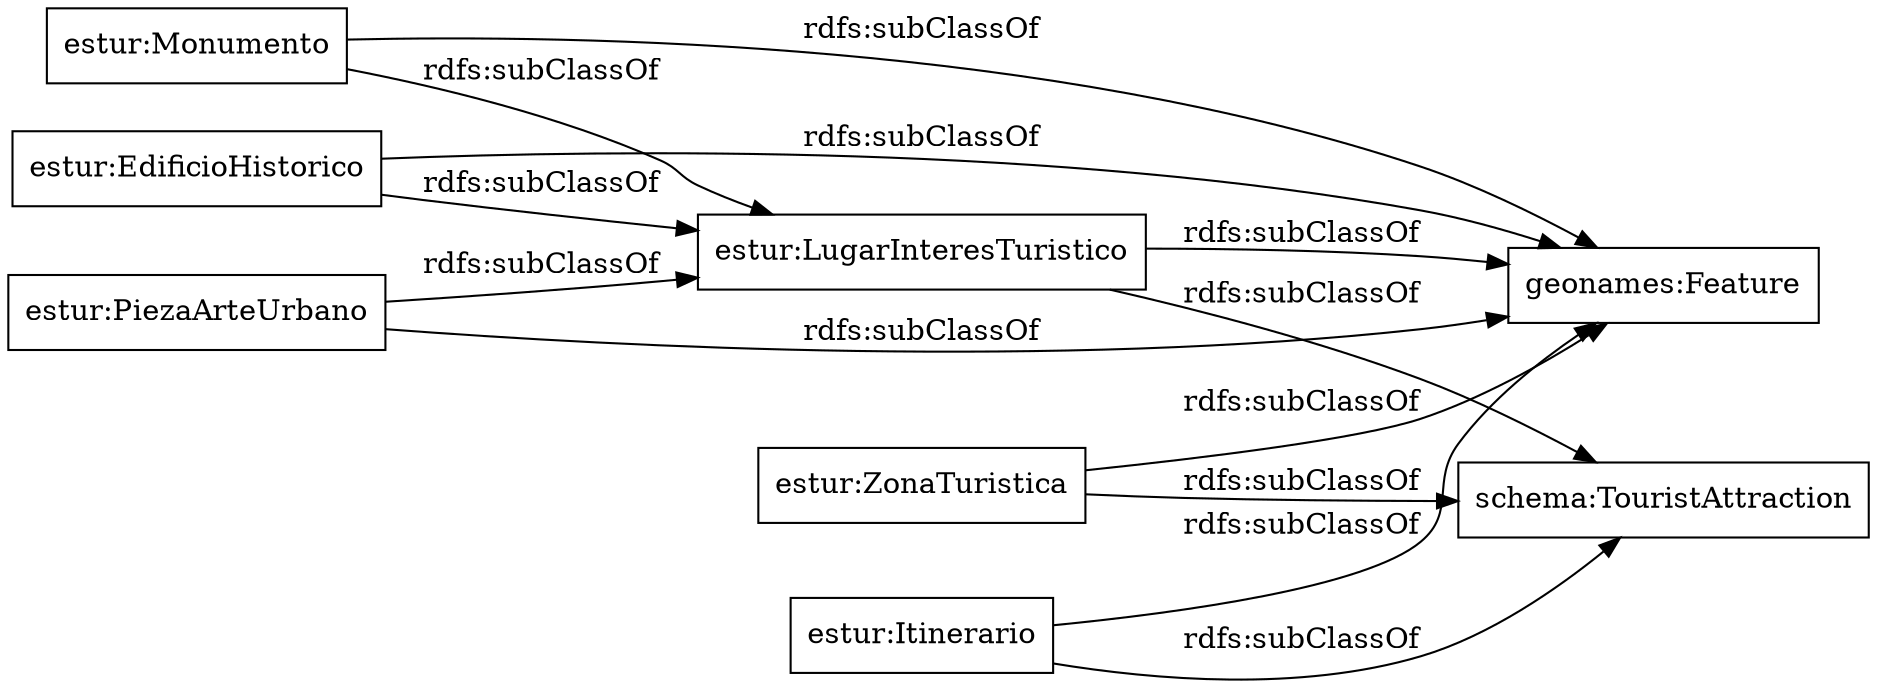 digraph ar2dtool_diagram { 
rankdir=LR;
size="1000"
node [shape = rectangle, color="black"]; "estur:LugarInteresTuristico" "estur:Itinerario" "estur:PiezaArteUrbano" "estur:EdificioHistorico" "geonames:Feature" "schema:TouristAttraction" "estur:ZonaTuristica" "estur:Monumento" ; /*classes style*/
	"estur:Monumento" -> "estur:LugarInteresTuristico" [ label = "rdfs:subClassOf" ];
	"estur:Monumento" -> "geonames:Feature" [ label = "rdfs:subClassOf" ];
	"estur:ZonaTuristica" -> "schema:TouristAttraction" [ label = "rdfs:subClassOf" ];
	"estur:ZonaTuristica" -> "geonames:Feature" [ label = "rdfs:subClassOf" ];
	"estur:Itinerario" -> "schema:TouristAttraction" [ label = "rdfs:subClassOf" ];
	"estur:Itinerario" -> "geonames:Feature" [ label = "rdfs:subClassOf" ];
	"estur:PiezaArteUrbano" -> "estur:LugarInteresTuristico" [ label = "rdfs:subClassOf" ];
	"estur:PiezaArteUrbano" -> "geonames:Feature" [ label = "rdfs:subClassOf" ];
	"estur:LugarInteresTuristico" -> "schema:TouristAttraction" [ label = "rdfs:subClassOf" ];
	"estur:LugarInteresTuristico" -> "geonames:Feature" [ label = "rdfs:subClassOf" ];
	"estur:EdificioHistorico" -> "estur:LugarInteresTuristico" [ label = "rdfs:subClassOf" ];
	"estur:EdificioHistorico" -> "geonames:Feature" [ label = "rdfs:subClassOf" ];

}
